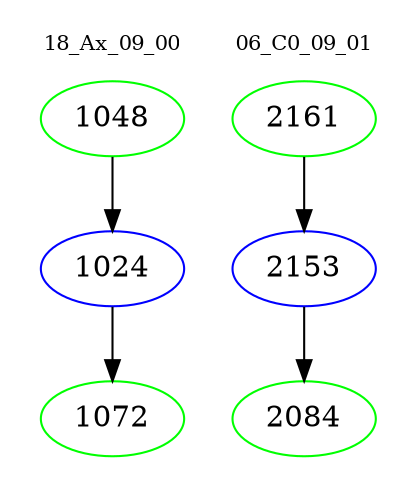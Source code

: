 digraph{
subgraph cluster_0 {
color = white
label = "18_Ax_09_00";
fontsize=10;
T0_1048 [label="1048", color="green"]
T0_1048 -> T0_1024 [color="black"]
T0_1024 [label="1024", color="blue"]
T0_1024 -> T0_1072 [color="black"]
T0_1072 [label="1072", color="green"]
}
subgraph cluster_1 {
color = white
label = "06_C0_09_01";
fontsize=10;
T1_2161 [label="2161", color="green"]
T1_2161 -> T1_2153 [color="black"]
T1_2153 [label="2153", color="blue"]
T1_2153 -> T1_2084 [color="black"]
T1_2084 [label="2084", color="green"]
}
}

